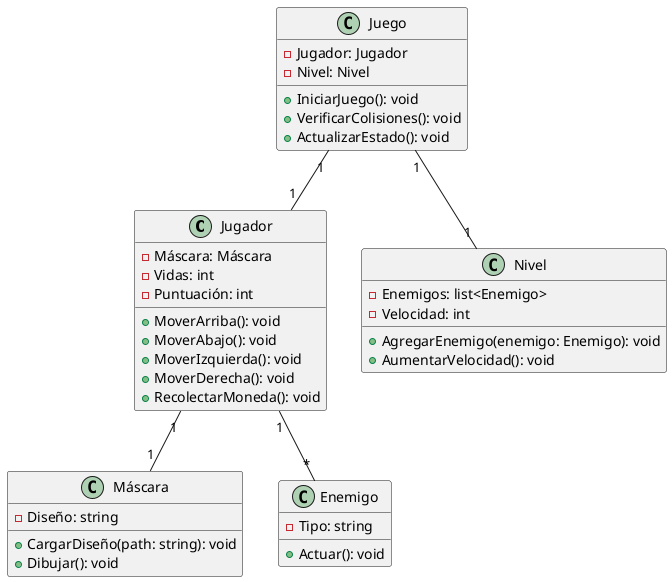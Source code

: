 @startuml tomb_of_the_mask

class Jugador {
    - Máscara: Máscara
    - Vidas: int
    - Puntuación: int
    + MoverArriba(): void
    + MoverAbajo(): void
    + MoverIzquierda(): void
    + MoverDerecha(): void
    + RecolectarMoneda(): void
}

class Máscara {
    - Diseño: string
    + CargarDiseño(path: string): void
    + Dibujar(): void
}

class Enemigo {
    - Tipo: string
    + Actuar(): void
}

class Nivel {
    - Enemigos: list<Enemigo>
    - Velocidad: int
    + AgregarEnemigo(enemigo: Enemigo): void
    + AumentarVelocidad(): void
}

class Juego {
    - Jugador: Jugador
    - Nivel: Nivel
    + IniciarJuego(): void
    + VerificarColisiones(): void
    + ActualizarEstado(): void
}

Jugador "1" -- "1" Máscara
Juego "1" -- "1" Jugador
Juego "1" -- "1" Nivel
Jugador "1" -- "*" Enemigo

@enduml
